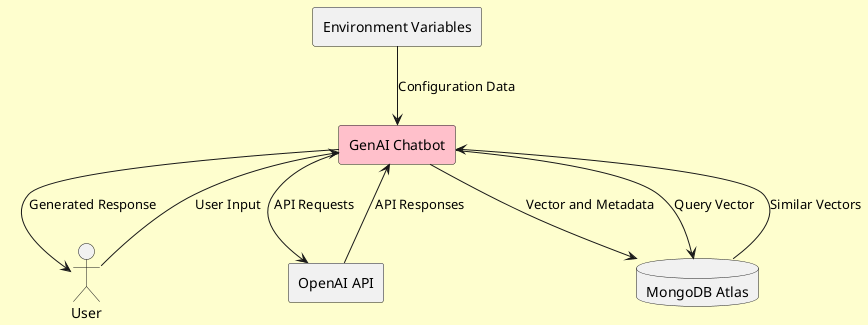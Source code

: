 
@startuml
' This diagram represents the system context for the GenAI Chatbot,
' showing the key external entities and the primary data flows between them.

skinparam backgroundColor #FEFECE

rectangle "GenAI Chatbot" as ICS #pink {
}

actor User
rectangle "OpenAI API" as OpenAI
rectangle "Environment Variables" as EnvVars
database "MongoDB Atlas" as MongoDB

User --> ICS : User Input
ICS --> User : Generated Response

EnvVars --> ICS : Configuration Data

ICS --> OpenAI : API Requests
OpenAI --> ICS : API Responses

ICS --> MongoDB : Vector and Metadata
ICS --> MongoDB : Query Vector
MongoDB --> ICS : Similar Vectors

@enduml
